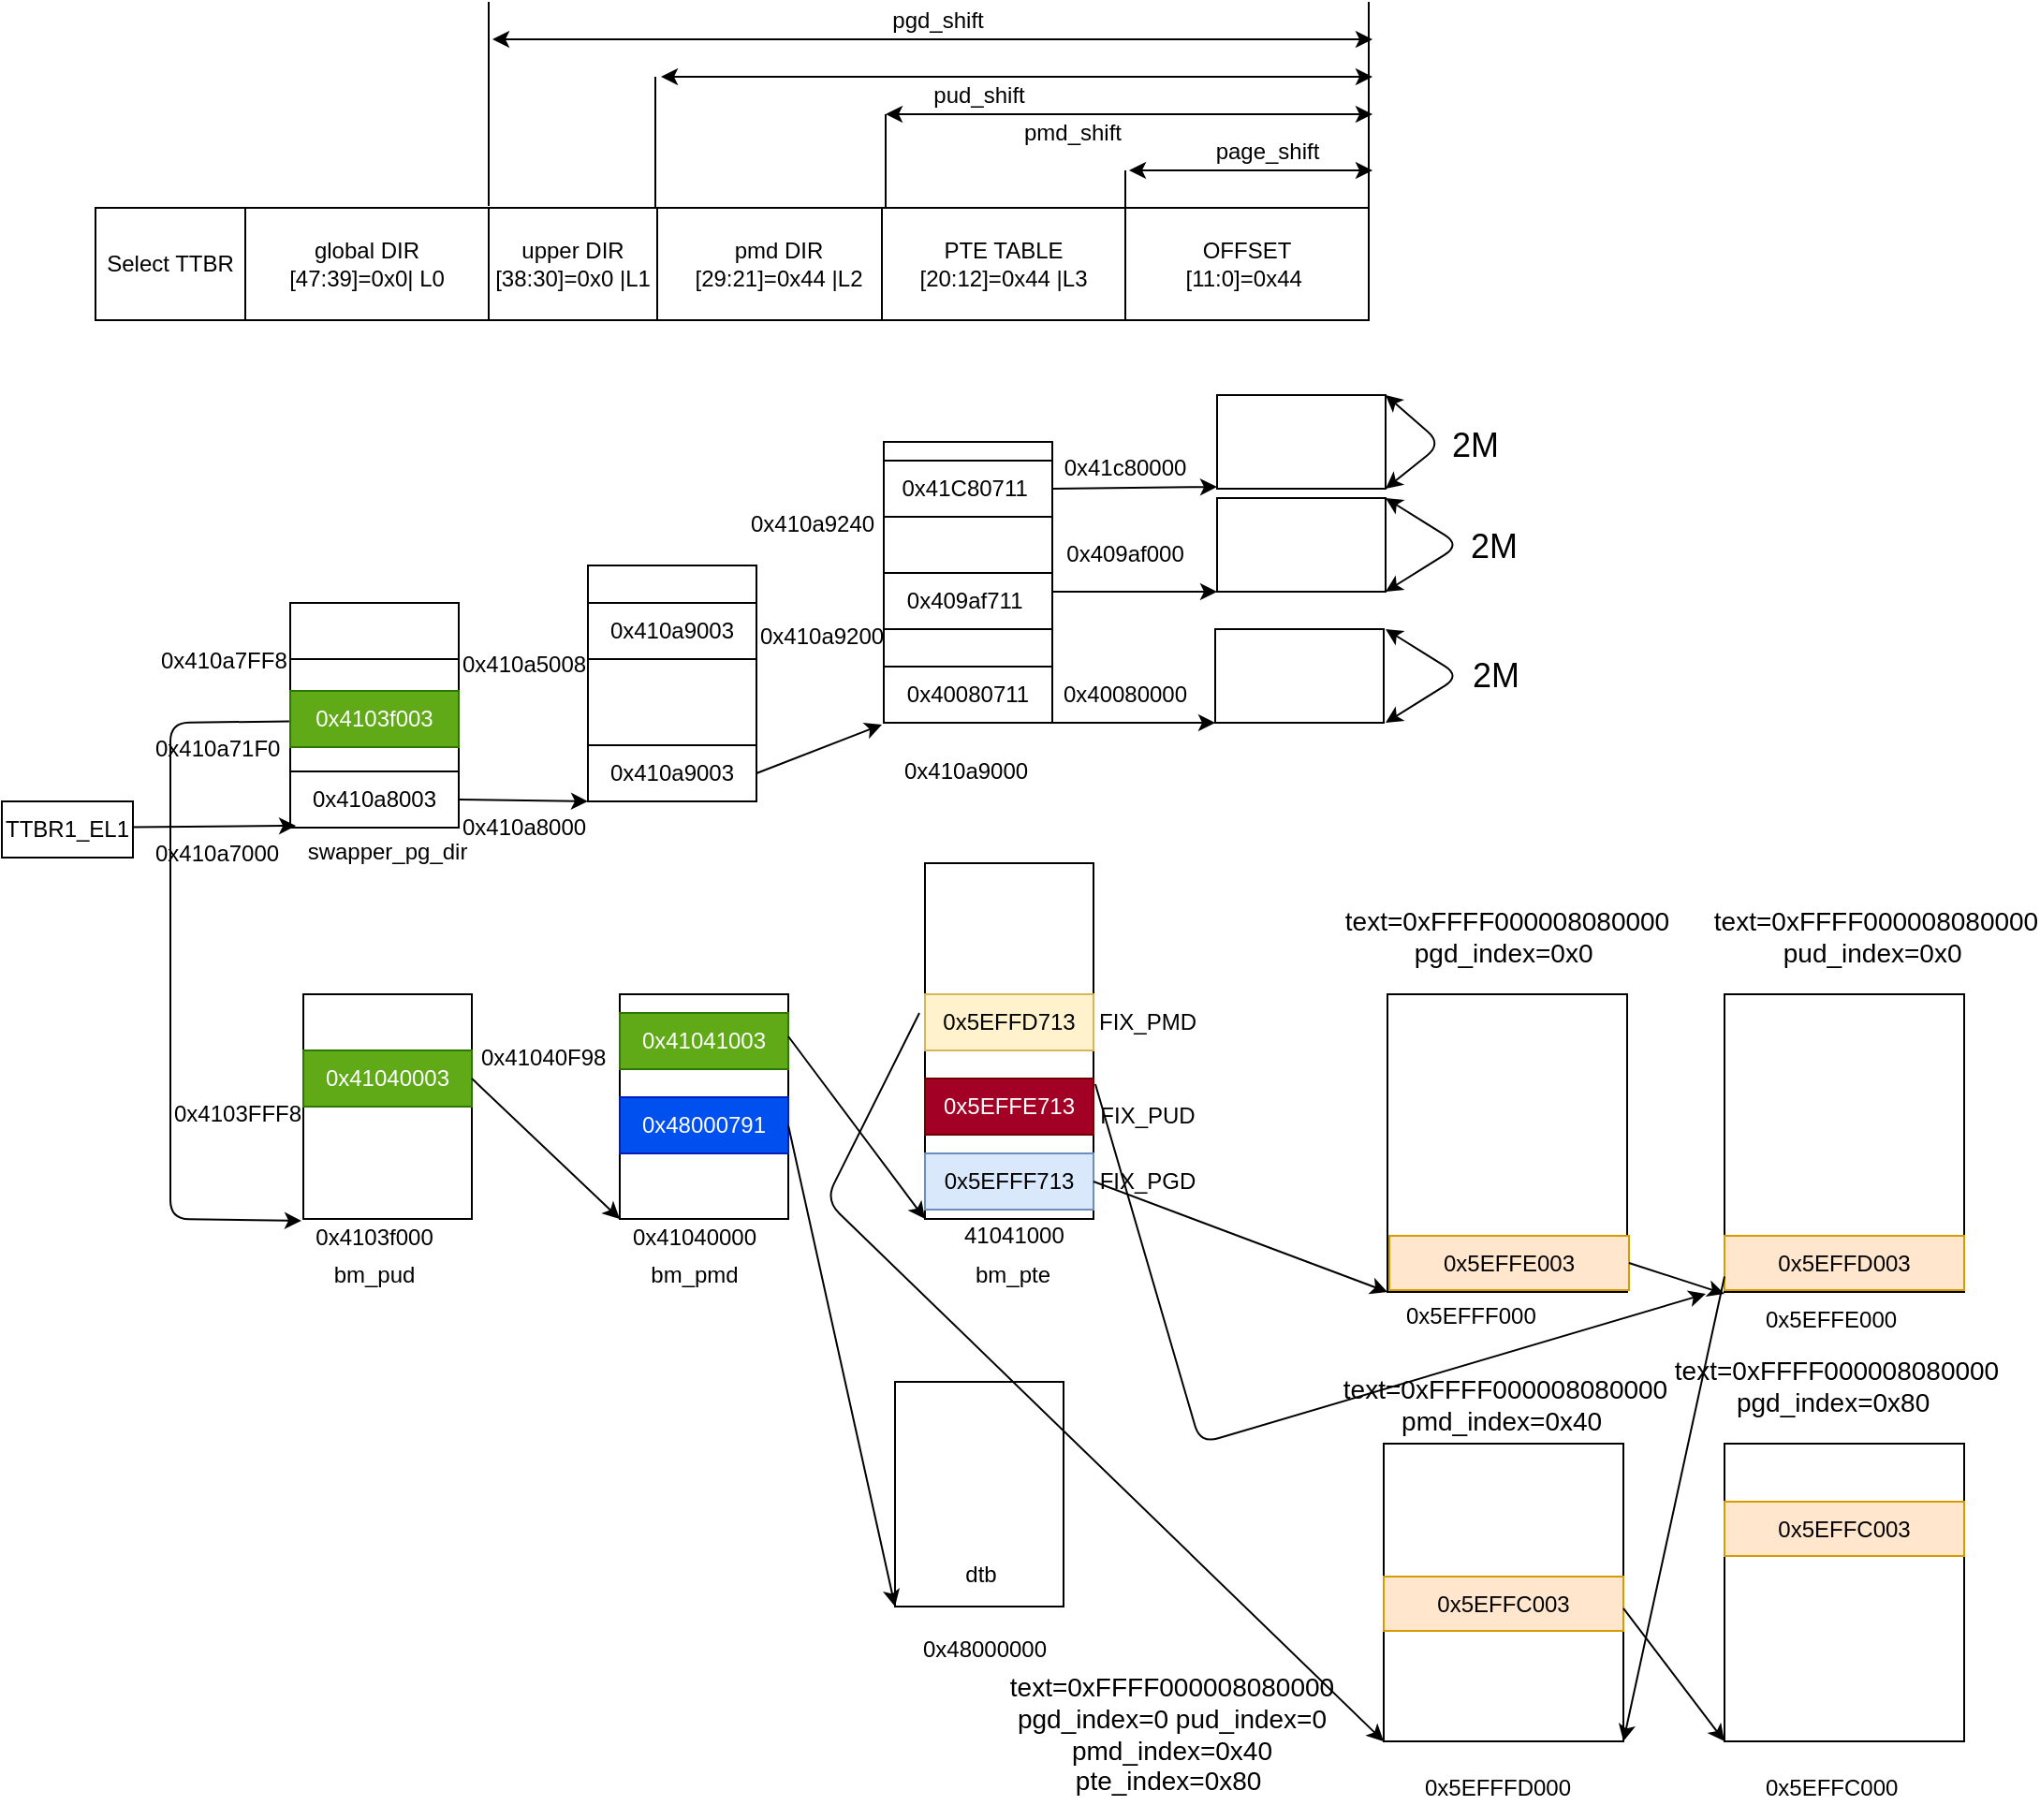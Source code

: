 <mxfile version="13.6.2" type="device"><diagram id="jogjM0BblvqriFZ8YtVY" name="Page-1"><mxGraphModel dx="2153" dy="806" grid="1" gridSize="10" guides="1" tooltips="1" connect="1" arrows="1" fold="1" page="1" pageScale="1" pageWidth="827" pageHeight="1169" math="0" shadow="0"><root><mxCell id="0"/><mxCell id="1" parent="0"/><mxCell id="8LdxlUi28L0D28EUbNrq-1" value="" style="rounded=0;whiteSpace=wrap;html=1;" parent="1" vertex="1"><mxGeometry x="-320" y="620" width="540" height="60" as="geometry"/></mxCell><mxCell id="8LdxlUi28L0D28EUbNrq-10" value="global DIR&lt;br&gt;[47:39]=0x0| L0" style="rounded=0;whiteSpace=wrap;html=1;" parent="1" vertex="1"><mxGeometry x="-250" y="620" width="130" height="60" as="geometry"/></mxCell><mxCell id="8LdxlUi28L0D28EUbNrq-15" value="upper DIR&lt;br&gt;[38:30]=0x0 |L1" style="rounded=0;whiteSpace=wrap;html=1;" parent="1" vertex="1"><mxGeometry x="-120" y="620" width="90" height="60" as="geometry"/></mxCell><mxCell id="8LdxlUi28L0D28EUbNrq-17" value="Select TTBR" style="rounded=0;whiteSpace=wrap;html=1;" parent="1" vertex="1"><mxGeometry x="-330" y="620" width="80" height="60" as="geometry"/></mxCell><mxCell id="8LdxlUi28L0D28EUbNrq-31" value="pmd DIR&lt;br&gt;[29:21]=0x44 |L2" style="rounded=0;whiteSpace=wrap;html=1;" parent="1" vertex="1"><mxGeometry x="-30" y="620" width="130" height="60" as="geometry"/></mxCell><mxCell id="NkKJX1Fluzjaa6-fKmBA-1" value="PTE TABLE&lt;br&gt;[20:12]=0x44 |L3" style="rounded=0;whiteSpace=wrap;html=1;" parent="1" vertex="1"><mxGeometry x="90" y="620" width="130" height="60" as="geometry"/></mxCell><mxCell id="NkKJX1Fluzjaa6-fKmBA-2" value="OFFSET&lt;br&gt;[11:0]=0x44&amp;nbsp;" style="rounded=0;whiteSpace=wrap;html=1;" parent="1" vertex="1"><mxGeometry x="220" y="620" width="130" height="60" as="geometry"/></mxCell><mxCell id="2hbvxVVikS6BB5GCfv5k-79" value="" style="rounded=0;whiteSpace=wrap;html=1;" parent="1" vertex="1"><mxGeometry x="-67" y="811" width="90" height="108" as="geometry"/></mxCell><mxCell id="2hbvxVVikS6BB5GCfv5k-80" value="" style="rounded=0;whiteSpace=wrap;html=1;" parent="1" vertex="1"><mxGeometry x="-67" y="907" width="90" height="30" as="geometry"/></mxCell><mxCell id="2hbvxVVikS6BB5GCfv5k-81" value="" style="rounded=0;whiteSpace=wrap;html=1;" parent="1" vertex="1"><mxGeometry x="-226" y="831" width="90" height="120" as="geometry"/></mxCell><mxCell id="2hbvxVVikS6BB5GCfv5k-82" style="edgeStyle=none;rounded=0;orthogonalLoop=1;jettySize=auto;html=1;exitX=1;exitY=0.5;exitDx=0;exitDy=0;entryX=0;entryY=1;entryDx=0;entryDy=0;" parent="1" source="2hbvxVVikS6BB5GCfv5k-83" target="2hbvxVVikS6BB5GCfv5k-80" edge="1"><mxGeometry relative="1" as="geometry"/></mxCell><mxCell id="2hbvxVVikS6BB5GCfv5k-83" value="0x410a8003" style="rounded=0;whiteSpace=wrap;html=1;" parent="1" vertex="1"><mxGeometry x="-226" y="921" width="90" height="30" as="geometry"/></mxCell><mxCell id="2hbvxVVikS6BB5GCfv5k-84" value="&lt;div style=&quot;text-align: center&quot;&gt;&lt;span&gt;&lt;font face=&quot;helvetica&quot;&gt;0x410a7000&lt;/font&gt;&lt;/span&gt;&lt;/div&gt;" style="text;whiteSpace=wrap;html=1;" parent="1" vertex="1"><mxGeometry x="-300" y="951" width="90" height="30" as="geometry"/></mxCell><mxCell id="2hbvxVVikS6BB5GCfv5k-85" value="&lt;div style=&quot;text-align: center&quot;&gt;&lt;span&gt;&lt;font face=&quot;helvetica&quot;&gt;0x410a8000&lt;/font&gt;&lt;/span&gt;&lt;/div&gt;" style="text;whiteSpace=wrap;html=1;" parent="1" vertex="1"><mxGeometry x="-136" y="937" width="90" height="30" as="geometry"/></mxCell><mxCell id="2hbvxVVikS6BB5GCfv5k-87" value="0x410a9003" style="rounded=0;whiteSpace=wrap;html=1;" parent="1" vertex="1"><mxGeometry x="-67" y="907" width="90" height="30" as="geometry"/></mxCell><mxCell id="2hbvxVVikS6BB5GCfv5k-88" value="" style="rounded=0;whiteSpace=wrap;html=1;" parent="1" vertex="1"><mxGeometry x="91" y="745" width="90" height="146" as="geometry"/></mxCell><mxCell id="2hbvxVVikS6BB5GCfv5k-90" value="&lt;div style=&quot;text-align: center&quot;&gt;&lt;span&gt;&lt;font face=&quot;helvetica&quot;&gt;0x410a9000&lt;/font&gt;&lt;/span&gt;&lt;/div&gt;" style="text;whiteSpace=wrap;html=1;" parent="1" vertex="1"><mxGeometry x="100" y="907" width="90" height="30" as="geometry"/></mxCell><mxCell id="2hbvxVVikS6BB5GCfv5k-91" value="0x409af711&amp;nbsp;" style="rounded=0;whiteSpace=wrap;html=1;" parent="1" vertex="1"><mxGeometry x="91" y="815" width="90" height="30" as="geometry"/></mxCell><mxCell id="2hbvxVVikS6BB5GCfv5k-92" value="&lt;div style=&quot;text-align: center&quot;&gt;&lt;font face=&quot;helvetica&quot;&gt;0x410a9200&lt;/font&gt;&lt;br&gt;&lt;/div&gt;" style="text;whiteSpace=wrap;html=1;" parent="1" vertex="1"><mxGeometry x="23" y="835" width="90" height="30" as="geometry"/></mxCell><mxCell id="2hbvxVVikS6BB5GCfv5k-93" value="" style="rounded=0;whiteSpace=wrap;html=1;" parent="1" vertex="1"><mxGeometry x="269" y="720" width="90" height="50" as="geometry"/></mxCell><mxCell id="2hbvxVVikS6BB5GCfv5k-96" value="" style="endArrow=classic;startArrow=classic;html=1;entryX=1;entryY=0;entryDx=0;entryDy=0;exitX=1;exitY=1;exitDx=0;exitDy=0;" parent="1" source="2hbvxVVikS6BB5GCfv5k-93" target="2hbvxVVikS6BB5GCfv5k-93" edge="1"><mxGeometry width="50" height="50" relative="1" as="geometry"><mxPoint x="439" y="802" as="sourcePoint"/><mxPoint x="439" y="721" as="targetPoint"/><Array as="points"><mxPoint x="389" y="746"/></Array></mxGeometry></mxCell><mxCell id="2hbvxVVikS6BB5GCfv5k-97" value="&lt;font style=&quot;font-size: 18px&quot;&gt;2M&lt;/font&gt;" style="text;html=1;strokeColor=none;fillColor=none;align=center;verticalAlign=middle;whiteSpace=wrap;rounded=0;" parent="1" vertex="1"><mxGeometry x="387" y="737" width="40" height="20" as="geometry"/></mxCell><mxCell id="2hbvxVVikS6BB5GCfv5k-101" value="0x41C80711&amp;nbsp;" style="rounded=0;whiteSpace=wrap;html=1;" parent="1" vertex="1"><mxGeometry x="91" y="755" width="90" height="30" as="geometry"/></mxCell><mxCell id="2hbvxVVikS6BB5GCfv5k-104" value="&lt;div style=&quot;text-align: center&quot;&gt;&lt;font face=&quot;helvetica&quot;&gt;0x410a9240&lt;/font&gt;&lt;br&gt;&lt;/div&gt;" style="text;whiteSpace=wrap;html=1;" parent="1" vertex="1"><mxGeometry x="18" y="775" width="90" height="30" as="geometry"/></mxCell><mxCell id="2hbvxVVikS6BB5GCfv5k-105" value="" style="rounded=0;whiteSpace=wrap;html=1;" parent="1" vertex="1"><mxGeometry x="269" y="775" width="90" height="50" as="geometry"/></mxCell><mxCell id="2hbvxVVikS6BB5GCfv5k-106" value="" style="endArrow=classic;html=1;exitX=1;exitY=0.5;exitDx=0;exitDy=0;entryX=0;entryY=1;entryDx=0;entryDy=0;" parent="1" source="2hbvxVVikS6BB5GCfv5k-101" edge="1"><mxGeometry width="50" height="50" relative="1" as="geometry"><mxPoint x="190" y="805" as="sourcePoint"/><mxPoint x="269" y="769" as="targetPoint"/></mxGeometry></mxCell><mxCell id="2hbvxVVikS6BB5GCfv5k-108" value="" style="endArrow=classic;html=1;exitX=1;exitY=0.5;exitDx=0;exitDy=0;entryX=0;entryY=1;entryDx=0;entryDy=0;" parent="1" target="2hbvxVVikS6BB5GCfv5k-105" edge="1"><mxGeometry width="50" height="50" relative="1" as="geometry"><mxPoint x="181" y="825" as="sourcePoint"/><mxPoint x="240" y="825" as="targetPoint"/></mxGeometry></mxCell><mxCell id="2hbvxVVikS6BB5GCfv5k-109" value="" style="endArrow=classic;startArrow=classic;html=1;entryX=1;entryY=0;entryDx=0;entryDy=0;exitX=1;exitY=1;exitDx=0;exitDy=0;" parent="1" source="2hbvxVVikS6BB5GCfv5k-105" target="2hbvxVVikS6BB5GCfv5k-105" edge="1"><mxGeometry width="50" height="50" relative="1" as="geometry"><mxPoint x="389" y="865" as="sourcePoint"/><mxPoint x="389" y="815" as="targetPoint"/><Array as="points"><mxPoint x="399" y="800"/></Array></mxGeometry></mxCell><mxCell id="2hbvxVVikS6BB5GCfv5k-110" value="&lt;font style=&quot;font-size: 18px&quot;&gt;2M&lt;/font&gt;" style="text;html=1;strokeColor=none;fillColor=none;align=center;verticalAlign=middle;whiteSpace=wrap;rounded=0;" parent="1" vertex="1"><mxGeometry x="396.5" y="791" width="40" height="20" as="geometry"/></mxCell><mxCell id="2hbvxVVikS6BB5GCfv5k-112" value="0x41c80000" style="text;html=1;strokeColor=none;fillColor=none;align=center;verticalAlign=middle;whiteSpace=wrap;rounded=0;" parent="1" vertex="1"><mxGeometry x="200" y="749" width="40" height="20" as="geometry"/></mxCell><mxCell id="2hbvxVVikS6BB5GCfv5k-114" value="0x409af000" style="text;html=1;strokeColor=none;fillColor=none;align=center;verticalAlign=middle;whiteSpace=wrap;rounded=0;" parent="1" vertex="1"><mxGeometry x="200" y="795" width="40" height="20" as="geometry"/></mxCell><mxCell id="2hbvxVVikS6BB5GCfv5k-118" value="swapper_pg_dir" style="text;html=1;strokeColor=none;fillColor=none;align=center;verticalAlign=middle;whiteSpace=wrap;rounded=0;" parent="1" vertex="1"><mxGeometry x="-194" y="954" width="40" height="20" as="geometry"/></mxCell><mxCell id="2hbvxVVikS6BB5GCfv5k-122" value="TTBR1_EL1" style="rounded=0;whiteSpace=wrap;html=1;" parent="1" vertex="1"><mxGeometry x="-380" y="937" width="70" height="30" as="geometry"/></mxCell><mxCell id="2hbvxVVikS6BB5GCfv5k-123" value="" style="endArrow=classic;html=1;exitX=1;exitY=0.5;exitDx=0;exitDy=0;entryX=0.856;entryY=-0.027;entryDx=0;entryDy=0;entryPerimeter=0;" parent="1" edge="1"><mxGeometry width="50" height="50" relative="1" as="geometry"><mxPoint x="-310" y="950.81" as="sourcePoint"/><mxPoint x="-222.96" y="950" as="targetPoint"/></mxGeometry></mxCell><mxCell id="s6u-cCBRzzgsNUjcH62i-3" value="0x410a9003" style="rounded=0;whiteSpace=wrap;html=1;" parent="1" vertex="1"><mxGeometry x="-67" y="831" width="90" height="30" as="geometry"/></mxCell><mxCell id="s6u-cCBRzzgsNUjcH62i-4" value="&lt;div style=&quot;text-align: center&quot;&gt;&lt;span&gt;&lt;font face=&quot;helvetica&quot;&gt;0x410a5008&lt;/font&gt;&lt;/span&gt;&lt;/div&gt;" style="text;whiteSpace=wrap;html=1;" parent="1" vertex="1"><mxGeometry x="-136" y="850" width="90" height="30" as="geometry"/></mxCell><mxCell id="s6u-cCBRzzgsNUjcH62i-10" value="" style="rounded=0;whiteSpace=wrap;html=1;" parent="1" vertex="1"><mxGeometry x="-320" y="620" width="540" height="60" as="geometry"/></mxCell><mxCell id="s6u-cCBRzzgsNUjcH62i-11" value="global DIR&lt;br&gt;[47:39]=0x0| L0" style="rounded=0;whiteSpace=wrap;html=1;" parent="1" vertex="1"><mxGeometry x="-250" y="620" width="130" height="60" as="geometry"/></mxCell><mxCell id="s6u-cCBRzzgsNUjcH62i-12" value="upper DIR&lt;br&gt;[38:30]=0x0 |L1" style="rounded=0;whiteSpace=wrap;html=1;" parent="1" vertex="1"><mxGeometry x="-120" y="620" width="90" height="60" as="geometry"/></mxCell><mxCell id="s6u-cCBRzzgsNUjcH62i-13" value="Select TTBR" style="rounded=0;whiteSpace=wrap;html=1;" parent="1" vertex="1"><mxGeometry x="-330" y="620" width="80" height="60" as="geometry"/></mxCell><mxCell id="s6u-cCBRzzgsNUjcH62i-14" value="pmd DIR&lt;br&gt;[29:21]=0x44 |L2" style="rounded=0;whiteSpace=wrap;html=1;" parent="1" vertex="1"><mxGeometry x="-30" y="620" width="130" height="60" as="geometry"/></mxCell><mxCell id="s6u-cCBRzzgsNUjcH62i-15" value="PTE TABLE&lt;br&gt;[20:12]=0x44 |L3" style="rounded=0;whiteSpace=wrap;html=1;" parent="1" vertex="1"><mxGeometry x="90" y="620" width="130" height="60" as="geometry"/></mxCell><mxCell id="s6u-cCBRzzgsNUjcH62i-16" value="OFFSET&lt;br&gt;[11:0]=0x44&amp;nbsp;" style="rounded=0;whiteSpace=wrap;html=1;" parent="1" vertex="1"><mxGeometry x="220" y="620" width="130" height="60" as="geometry"/></mxCell><mxCell id="s6u-cCBRzzgsNUjcH62i-17" value="" style="endArrow=none;html=1;exitX=1;exitY=0;exitDx=0;exitDy=0;" parent="1" source="s6u-cCBRzzgsNUjcH62i-16" edge="1"><mxGeometry width="50" height="50" relative="1" as="geometry"><mxPoint x="352" y="610" as="sourcePoint"/><mxPoint x="350" y="510" as="targetPoint"/></mxGeometry></mxCell><mxCell id="s6u-cCBRzzgsNUjcH62i-18" value="" style="endArrow=none;html=1;exitX=1;exitY=0;exitDx=0;exitDy=0;" parent="1" source="s6u-cCBRzzgsNUjcH62i-15" edge="1"><mxGeometry width="50" height="50" relative="1" as="geometry"><mxPoint x="112" y="740" as="sourcePoint"/><mxPoint x="220" y="600" as="targetPoint"/></mxGeometry></mxCell><mxCell id="s6u-cCBRzzgsNUjcH62i-19" value="" style="endArrow=none;html=1;" parent="1" edge="1"><mxGeometry width="50" height="50" relative="1" as="geometry"><mxPoint x="92" y="620" as="sourcePoint"/><mxPoint x="92" y="570" as="targetPoint"/></mxGeometry></mxCell><mxCell id="s6u-cCBRzzgsNUjcH62i-20" value="" style="endArrow=none;html=1;" parent="1" edge="1"><mxGeometry width="50" height="50" relative="1" as="geometry"><mxPoint x="-31" y="620" as="sourcePoint"/><mxPoint x="-31" y="550" as="targetPoint"/></mxGeometry></mxCell><mxCell id="s6u-cCBRzzgsNUjcH62i-21" value="" style="endArrow=none;html=1;" parent="1" edge="1"><mxGeometry width="50" height="50" relative="1" as="geometry"><mxPoint x="-120" y="619" as="sourcePoint"/><mxPoint x="-120" y="510" as="targetPoint"/></mxGeometry></mxCell><mxCell id="s6u-cCBRzzgsNUjcH62i-22" value="page_shift" style="text;html=1;strokeColor=none;fillColor=none;align=center;verticalAlign=middle;whiteSpace=wrap;rounded=0;" parent="1" vertex="1"><mxGeometry x="268.5" y="580" width="53.5" height="20" as="geometry"/></mxCell><mxCell id="s6u-cCBRzzgsNUjcH62i-23" value="" style="endArrow=classic;startArrow=classic;html=1;" parent="1" edge="1"><mxGeometry width="50" height="50" relative="1" as="geometry"><mxPoint x="222" y="600" as="sourcePoint"/><mxPoint x="352" y="600" as="targetPoint"/></mxGeometry></mxCell><mxCell id="s6u-cCBRzzgsNUjcH62i-24" value="" style="endArrow=classic;startArrow=classic;html=1;" parent="1" edge="1"><mxGeometry width="50" height="50" relative="1" as="geometry"><mxPoint x="92" y="570" as="sourcePoint"/><mxPoint x="352" y="570" as="targetPoint"/></mxGeometry></mxCell><mxCell id="s6u-cCBRzzgsNUjcH62i-25" value="pmd_shift" style="text;html=1;strokeColor=none;fillColor=none;align=center;verticalAlign=middle;whiteSpace=wrap;rounded=0;" parent="1" vertex="1"><mxGeometry x="172" y="570" width="40" height="20" as="geometry"/></mxCell><mxCell id="s6u-cCBRzzgsNUjcH62i-26" value="" style="endArrow=classic;startArrow=classic;html=1;" parent="1" edge="1"><mxGeometry width="50" height="50" relative="1" as="geometry"><mxPoint x="-28" y="550" as="sourcePoint"/><mxPoint x="352" y="550" as="targetPoint"/></mxGeometry></mxCell><mxCell id="s6u-cCBRzzgsNUjcH62i-27" value="pud_shift" style="text;html=1;strokeColor=none;fillColor=none;align=center;verticalAlign=middle;whiteSpace=wrap;rounded=0;" parent="1" vertex="1"><mxGeometry x="122" y="550" width="40" height="20" as="geometry"/></mxCell><mxCell id="s6u-cCBRzzgsNUjcH62i-28" value="" style="endArrow=classic;startArrow=classic;html=1;" parent="1" edge="1"><mxGeometry width="50" height="50" relative="1" as="geometry"><mxPoint x="-118" y="530" as="sourcePoint"/><mxPoint x="352" y="530" as="targetPoint"/></mxGeometry></mxCell><mxCell id="s6u-cCBRzzgsNUjcH62i-29" value="pgd_shift" style="text;html=1;strokeColor=none;fillColor=none;align=center;verticalAlign=middle;whiteSpace=wrap;rounded=0;" parent="1" vertex="1"><mxGeometry x="100" y="510" width="40" height="20" as="geometry"/></mxCell><mxCell id="1NFqYCsExWAdkSg0N49d-1" value="0x40080711" style="rounded=0;whiteSpace=wrap;html=1;" parent="1" vertex="1"><mxGeometry x="91" y="865" width="90" height="30" as="geometry"/></mxCell><mxCell id="1NFqYCsExWAdkSg0N49d-2" value="" style="rounded=0;whiteSpace=wrap;html=1;" parent="1" vertex="1"><mxGeometry x="268" y="845" width="90" height="50" as="geometry"/></mxCell><mxCell id="1NFqYCsExWAdkSg0N49d-3" value="" style="endArrow=classic;html=1;exitX=1;exitY=0.5;exitDx=0;exitDy=0;entryX=0;entryY=1;entryDx=0;entryDy=0;" parent="1" edge="1"><mxGeometry width="50" height="50" relative="1" as="geometry"><mxPoint x="180" y="895" as="sourcePoint"/><mxPoint x="268" y="895" as="targetPoint"/></mxGeometry></mxCell><mxCell id="1NFqYCsExWAdkSg0N49d-4" value="0x40080000" style="text;html=1;strokeColor=none;fillColor=none;align=center;verticalAlign=middle;whiteSpace=wrap;rounded=0;" parent="1" vertex="1"><mxGeometry x="200" y="870" width="40" height="20" as="geometry"/></mxCell><mxCell id="1NFqYCsExWAdkSg0N49d-5" value="" style="endArrow=classic;startArrow=classic;html=1;entryX=1;entryY=0;entryDx=0;entryDy=0;exitX=1;exitY=1;exitDx=0;exitDy=0;" parent="1" edge="1"><mxGeometry width="50" height="50" relative="1" as="geometry"><mxPoint x="359" y="895" as="sourcePoint"/><mxPoint x="359" y="845" as="targetPoint"/><Array as="points"><mxPoint x="399" y="870"/></Array></mxGeometry></mxCell><mxCell id="1NFqYCsExWAdkSg0N49d-6" value="&lt;font style=&quot;font-size: 18px&quot;&gt;2M&lt;/font&gt;" style="text;html=1;strokeColor=none;fillColor=none;align=center;verticalAlign=middle;whiteSpace=wrap;rounded=0;" parent="1" vertex="1"><mxGeometry x="398" y="860" width="40" height="20" as="geometry"/></mxCell><mxCell id="G7Vl7N4VDnxcwTHmnSyK-1" value="" style="endArrow=classic;html=1;exitX=1;exitY=0.5;exitDx=0;exitDy=0;" parent="1" source="2hbvxVVikS6BB5GCfv5k-87" edge="1"><mxGeometry width="50" height="50" relative="1" as="geometry"><mxPoint x="40" y="946" as="sourcePoint"/><mxPoint x="90" y="896" as="targetPoint"/></mxGeometry></mxCell><mxCell id="G7Vl7N4VDnxcwTHmnSyK-2" value="" style="rounded=0;whiteSpace=wrap;html=1;" parent="1" vertex="1"><mxGeometry x="-226" y="831" width="90" height="30" as="geometry"/></mxCell><mxCell id="G7Vl7N4VDnxcwTHmnSyK-3" value="&lt;div style=&quot;text-align: center&quot;&gt;&lt;span&gt;&lt;font face=&quot;helvetica&quot;&gt;0x410a7FF8&lt;/font&gt;&lt;/span&gt;&lt;/div&gt;" style="text;whiteSpace=wrap;html=1;" parent="1" vertex="1"><mxGeometry x="-297" y="848" width="90" height="30" as="geometry"/></mxCell><mxCell id="Q-GKwpE_chXo1rnTAcM4-1" value="0x4103f003" style="rounded=0;whiteSpace=wrap;html=1;fillColor=#60a917;strokeColor=#2D7600;fontColor=#ffffff;" parent="1" vertex="1"><mxGeometry x="-226" y="878" width="90" height="30" as="geometry"/></mxCell><mxCell id="Q-GKwpE_chXo1rnTAcM4-2" value="&lt;div style=&quot;text-align: center&quot;&gt;&lt;span&gt;&lt;font face=&quot;helvetica&quot;&gt;0x410a71F0&lt;/font&gt;&lt;/span&gt;&lt;/div&gt;" style="text;whiteSpace=wrap;html=1;" parent="1" vertex="1"><mxGeometry x="-300" y="895" width="90" height="30" as="geometry"/></mxCell><mxCell id="Q-GKwpE_chXo1rnTAcM4-5" value="" style="rounded=0;whiteSpace=wrap;html=1;" parent="1" vertex="1"><mxGeometry x="-219" y="1040" width="90" height="120" as="geometry"/></mxCell><mxCell id="Q-GKwpE_chXo1rnTAcM4-6" value="" style="rounded=0;whiteSpace=wrap;html=1;" parent="1" vertex="1"><mxGeometry x="-50" y="1040" width="90" height="120" as="geometry"/></mxCell><mxCell id="Q-GKwpE_chXo1rnTAcM4-7" value="bm_pud" style="text;html=1;strokeColor=none;fillColor=none;align=center;verticalAlign=middle;whiteSpace=wrap;rounded=0;" parent="1" vertex="1"><mxGeometry x="-201" y="1180" width="40" height="20" as="geometry"/></mxCell><mxCell id="Q-GKwpE_chXo1rnTAcM4-8" value="bm_pmd" style="text;html=1;strokeColor=none;fillColor=none;align=center;verticalAlign=middle;whiteSpace=wrap;rounded=0;" parent="1" vertex="1"><mxGeometry x="-30" y="1180" width="40" height="20" as="geometry"/></mxCell><mxCell id="Q-GKwpE_chXo1rnTAcM4-9" value="" style="rounded=0;whiteSpace=wrap;html=1;" parent="1" vertex="1"><mxGeometry x="113" y="970" width="90" height="190" as="geometry"/></mxCell><mxCell id="Q-GKwpE_chXo1rnTAcM4-10" value="bm_pte" style="text;html=1;strokeColor=none;fillColor=none;align=center;verticalAlign=middle;whiteSpace=wrap;rounded=0;" parent="1" vertex="1"><mxGeometry x="140" y="1180" width="40" height="20" as="geometry"/></mxCell><mxCell id="Q-GKwpE_chXo1rnTAcM4-11" value="0x4103f000" style="text;html=1;strokeColor=none;fillColor=none;align=center;verticalAlign=middle;whiteSpace=wrap;rounded=0;" parent="1" vertex="1"><mxGeometry x="-201" y="1160" width="40" height="20" as="geometry"/></mxCell><mxCell id="Q-GKwpE_chXo1rnTAcM4-12" value="0x41040000" style="text;html=1;strokeColor=none;fillColor=none;align=center;verticalAlign=middle;whiteSpace=wrap;rounded=0;" parent="1" vertex="1"><mxGeometry x="-30" y="1160" width="40" height="20" as="geometry"/></mxCell><mxCell id="Q-GKwpE_chXo1rnTAcM4-13" value="41041000" style="text;whiteSpace=wrap;html=1;" parent="1" vertex="1"><mxGeometry x="132" y="1155" width="80" height="30" as="geometry"/></mxCell><mxCell id="Q-GKwpE_chXo1rnTAcM4-16" value="" style="endArrow=classic;html=1;exitX=0.816;exitY=-0.025;exitDx=0;exitDy=0;exitPerimeter=0;" parent="1" source="Q-GKwpE_chXo1rnTAcM4-2" edge="1"><mxGeometry width="50" height="50" relative="1" as="geometry"><mxPoint x="-310" y="1120" as="sourcePoint"/><mxPoint x="-220" y="1161" as="targetPoint"/><Array as="points"><mxPoint x="-290" y="895"/><mxPoint x="-290" y="1160"/></Array></mxGeometry></mxCell><mxCell id="5SW9_X3ZM82j4UzZoXEV-1" value="0x41040003" style="rounded=0;whiteSpace=wrap;html=1;fillColor=#60a917;strokeColor=#2D7600;fontColor=#ffffff;" parent="1" vertex="1"><mxGeometry x="-219" y="1070" width="90" height="30" as="geometry"/></mxCell><mxCell id="5SW9_X3ZM82j4UzZoXEV-3" value="0x4103FFF8" style="text;whiteSpace=wrap;html=1;" parent="1" vertex="1"><mxGeometry x="-290" y="1090" width="80" height="30" as="geometry"/></mxCell><mxCell id="5SW9_X3ZM82j4UzZoXEV-4" value="" style="endArrow=classic;html=1;exitX=1;exitY=0.5;exitDx=0;exitDy=0;" parent="1" source="5SW9_X3ZM82j4UzZoXEV-1" edge="1"><mxGeometry width="50" height="50" relative="1" as="geometry"><mxPoint x="-100" y="1210" as="sourcePoint"/><mxPoint x="-50" y="1160" as="targetPoint"/></mxGeometry></mxCell><mxCell id="5SW9_X3ZM82j4UzZoXEV-5" value="0x41041003" style="rounded=0;whiteSpace=wrap;html=1;fillColor=#60a917;strokeColor=#2D7600;fontColor=#ffffff;" parent="1" vertex="1"><mxGeometry x="-50" y="1050" width="90" height="30" as="geometry"/></mxCell><mxCell id="5SW9_X3ZM82j4UzZoXEV-6" value="0x41040F98" style="text;whiteSpace=wrap;html=1;" parent="1" vertex="1"><mxGeometry x="-126" y="1060" width="80" height="30" as="geometry"/></mxCell><mxCell id="5SW9_X3ZM82j4UzZoXEV-7" value="" style="endArrow=classic;html=1;exitX=1;exitY=0.5;exitDx=0;exitDy=0;entryX=0;entryY=1;entryDx=0;entryDy=0;" parent="1" target="Q-GKwpE_chXo1rnTAcM4-9" edge="1"><mxGeometry width="50" height="50" relative="1" as="geometry"><mxPoint x="40" y="1062.5" as="sourcePoint"/><mxPoint x="119" y="1137.5" as="targetPoint"/></mxGeometry></mxCell><mxCell id="9fwB5BtVBP-_tCeFG1sO-2" value="0x5EFFD713" style="rounded=0;whiteSpace=wrap;html=1;fillColor=#fff2cc;strokeColor=#d6b656;" parent="1" vertex="1"><mxGeometry x="113" y="1040" width="90" height="30" as="geometry"/></mxCell><mxCell id="82R7tjk9jPcVFqfLfw1A-2" value="0x5EFFE713" style="rounded=0;whiteSpace=wrap;html=1;fillColor=#a20025;strokeColor=#6F0000;fontColor=#ffffff;" parent="1" vertex="1"><mxGeometry x="113" y="1085" width="90" height="30" as="geometry"/></mxCell><mxCell id="82R7tjk9jPcVFqfLfw1A-4" value="FIX_PUD" style="text;html=1;strokeColor=none;fillColor=none;align=center;verticalAlign=middle;whiteSpace=wrap;rounded=0;" parent="1" vertex="1"><mxGeometry x="212" y="1095" width="40" height="20" as="geometry"/></mxCell><mxCell id="82R7tjk9jPcVFqfLfw1A-5" value="FIX_PMD" style="text;html=1;strokeColor=none;fillColor=none;align=center;verticalAlign=middle;whiteSpace=wrap;rounded=0;" parent="1" vertex="1"><mxGeometry x="212" y="1045" width="40" height="20" as="geometry"/></mxCell><mxCell id="83XYbHLJgT6XdNqlwnkv-1" value="" style="rounded=0;whiteSpace=wrap;html=1;" parent="1" vertex="1"><mxGeometry x="97" y="1247" width="90" height="120" as="geometry"/></mxCell><mxCell id="83XYbHLJgT6XdNqlwnkv-2" value="0x48000791" style="rounded=0;whiteSpace=wrap;html=1;fillColor=#0050ef;strokeColor=#001DBC;fontColor=#ffffff;" parent="1" vertex="1"><mxGeometry x="-50" y="1095" width="90" height="30" as="geometry"/></mxCell><mxCell id="83XYbHLJgT6XdNqlwnkv-3" value="" style="endArrow=classic;html=1;exitX=1;exitY=0.5;exitDx=0;exitDy=0;entryX=0;entryY=1;entryDx=0;entryDy=0;" parent="1" source="83XYbHLJgT6XdNqlwnkv-2" target="83XYbHLJgT6XdNqlwnkv-1" edge="1"><mxGeometry width="50" height="50" relative="1" as="geometry"><mxPoint x="140" y="1330" as="sourcePoint"/><mxPoint x="190" y="1280" as="targetPoint"/></mxGeometry></mxCell><mxCell id="83XYbHLJgT6XdNqlwnkv-4" value="0x48000000" style="text;html=1;strokeColor=none;fillColor=none;align=center;verticalAlign=middle;whiteSpace=wrap;rounded=0;" parent="1" vertex="1"><mxGeometry x="125" y="1380" width="40" height="20" as="geometry"/></mxCell><mxCell id="83XYbHLJgT6XdNqlwnkv-5" value="dtb" style="text;html=1;strokeColor=none;fillColor=none;align=center;verticalAlign=middle;whiteSpace=wrap;rounded=0;" parent="1" vertex="1"><mxGeometry x="123" y="1340" width="40" height="20" as="geometry"/></mxCell><mxCell id="D2PGT_hGn1wiJ_mJBfzA-1" value="0x5EFFF713" style="rounded=0;whiteSpace=wrap;html=1;fillColor=#dae8fc;strokeColor=#6c8ebf;" parent="1" vertex="1"><mxGeometry x="113" y="1125" width="90" height="30" as="geometry"/></mxCell><mxCell id="D2PGT_hGn1wiJ_mJBfzA-2" value="FIX_PGD" style="text;html=1;strokeColor=none;fillColor=none;align=center;verticalAlign=middle;whiteSpace=wrap;rounded=0;" parent="1" vertex="1"><mxGeometry x="212" y="1130" width="40" height="20" as="geometry"/></mxCell><mxCell id="D2PGT_hGn1wiJ_mJBfzA-3" value="" style="rounded=0;whiteSpace=wrap;html=1;" parent="1" vertex="1"><mxGeometry x="360" y="1040" width="128" height="159" as="geometry"/></mxCell><mxCell id="D2PGT_hGn1wiJ_mJBfzA-4" value="" style="endArrow=classic;html=1;exitX=1;exitY=0.5;exitDx=0;exitDy=0;entryX=0;entryY=1;entryDx=0;entryDy=0;" parent="1" source="D2PGT_hGn1wiJ_mJBfzA-1" target="D2PGT_hGn1wiJ_mJBfzA-3" edge="1"><mxGeometry width="50" height="50" relative="1" as="geometry"><mxPoint x="280" y="1190" as="sourcePoint"/><mxPoint x="330" y="1140" as="targetPoint"/></mxGeometry></mxCell><mxCell id="D2PGT_hGn1wiJ_mJBfzA-5" value="0x5EFFF000" style="text;whiteSpace=wrap;html=1;" parent="1" vertex="1"><mxGeometry x="368" y="1198" width="80" height="30" as="geometry"/></mxCell><mxCell id="E3cnPCgA24xz3N3KiS0X-5" value="" style="rounded=0;whiteSpace=wrap;html=1;" parent="1" vertex="1"><mxGeometry x="540" y="1040" width="128" height="159" as="geometry"/></mxCell><mxCell id="E3cnPCgA24xz3N3KiS0X-6" value="0x5EFFE003" style="rounded=0;whiteSpace=wrap;html=1;fillColor=#ffe6cc;strokeColor=#d79b00;" parent="1" vertex="1"><mxGeometry x="361" y="1169" width="128" height="29" as="geometry"/></mxCell><mxCell id="E3cnPCgA24xz3N3KiS0X-8" value="" style="endArrow=classic;html=1;exitX=1;exitY=0.5;exitDx=0;exitDy=0;" parent="1" source="E3cnPCgA24xz3N3KiS0X-6" edge="1"><mxGeometry width="50" height="50" relative="1" as="geometry"><mxPoint x="540" y="1290" as="sourcePoint"/><mxPoint x="540" y="1200" as="targetPoint"/></mxGeometry></mxCell><mxCell id="E3cnPCgA24xz3N3KiS0X-9" value="0x5EFFE000" style="text;whiteSpace=wrap;html=1;" parent="1" vertex="1"><mxGeometry x="560" y="1200" width="80" height="30" as="geometry"/></mxCell><mxCell id="E3cnPCgA24xz3N3KiS0X-13" value="&lt;font style=&quot;font-size: 14px&quot;&gt;text=0xFFFF000008080000&lt;br&gt;pgd_index=0x0&amp;nbsp;&lt;/font&gt;" style="text;html=1;strokeColor=none;fillColor=none;align=center;verticalAlign=middle;whiteSpace=wrap;rounded=0;" parent="1" vertex="1"><mxGeometry x="363" y="990" width="122" height="37" as="geometry"/></mxCell><mxCell id="E3cnPCgA24xz3N3KiS0X-14" value="&lt;font style=&quot;font-size: 14px&quot;&gt;text=0xFFFF000008080000&lt;br&gt;pgd_index=0 pud_index=0&lt;br&gt;pmd_index=0x40 pte_index=0x80&amp;nbsp;&lt;/font&gt;" style="text;html=1;strokeColor=none;fillColor=none;align=center;verticalAlign=middle;whiteSpace=wrap;rounded=0;" parent="1" vertex="1"><mxGeometry x="150" y="1400" width="190" height="70" as="geometry"/></mxCell><mxCell id="E3cnPCgA24xz3N3KiS0X-15" value="&lt;font style=&quot;font-size: 14px&quot;&gt;text=0xFFFF000008080000&lt;br&gt;pud_index=0x0&amp;nbsp;&lt;/font&gt;" style="text;html=1;strokeColor=none;fillColor=none;align=center;verticalAlign=middle;whiteSpace=wrap;rounded=0;" parent="1" vertex="1"><mxGeometry x="560" y="990" width="122" height="37" as="geometry"/></mxCell><mxCell id="ixDSvM3Zgu5ytZy9fDSd-1" value="" style="endArrow=classic;html=1;exitX=1.011;exitY=0.621;exitDx=0;exitDy=0;exitPerimeter=0;" parent="1" source="Q-GKwpE_chXo1rnTAcM4-9" edge="1"><mxGeometry width="50" height="50" relative="1" as="geometry"><mxPoint x="290" y="1140" as="sourcePoint"/><mxPoint x="530" y="1200" as="targetPoint"/><Array as="points"><mxPoint x="260" y="1280"/></Array></mxGeometry></mxCell><mxCell id="ixDSvM3Zgu5ytZy9fDSd-3" value="" style="rounded=0;whiteSpace=wrap;html=1;" parent="1" vertex="1"><mxGeometry x="358" y="1280" width="128" height="159" as="geometry"/></mxCell><mxCell id="ixDSvM3Zgu5ytZy9fDSd-4" value="" style="rounded=0;whiteSpace=wrap;html=1;" parent="1" vertex="1"><mxGeometry x="540" y="1280" width="128" height="159" as="geometry"/></mxCell><mxCell id="ixDSvM3Zgu5ytZy9fDSd-5" value="0x5EFFD003" style="rounded=0;whiteSpace=wrap;html=1;fillColor=#ffe6cc;strokeColor=#d79b00;" parent="1" vertex="1"><mxGeometry x="540" y="1169" width="128" height="29" as="geometry"/></mxCell><mxCell id="ixDSvM3Zgu5ytZy9fDSd-6" value="" style="endArrow=classic;html=1;exitX=0;exitY=0.75;exitDx=0;exitDy=0;entryX=1;entryY=1;entryDx=0;entryDy=0;" parent="1" source="ixDSvM3Zgu5ytZy9fDSd-5" target="ixDSvM3Zgu5ytZy9fDSd-3" edge="1"><mxGeometry width="50" height="50" relative="1" as="geometry"><mxPoint x="290" y="1450" as="sourcePoint"/><mxPoint x="340" y="1400" as="targetPoint"/></mxGeometry></mxCell><mxCell id="ixDSvM3Zgu5ytZy9fDSd-7" value="0x5EFFFD000" style="text;whiteSpace=wrap;html=1;" parent="1" vertex="1"><mxGeometry x="378" y="1450" width="80" height="30" as="geometry"/></mxCell><mxCell id="ixDSvM3Zgu5ytZy9fDSd-8" value="" style="endArrow=classic;html=1;entryX=0;entryY=1;entryDx=0;entryDy=0;" parent="1" target="ixDSvM3Zgu5ytZy9fDSd-3" edge="1"><mxGeometry width="50" height="50" relative="1" as="geometry"><mxPoint x="110" y="1050" as="sourcePoint"/><mxPoint x="70" y="1230" as="targetPoint"/><Array as="points"><mxPoint x="60" y="1150"/></Array></mxGeometry></mxCell><mxCell id="HeASW-_g45aKqyT0CKF2-1" value="&lt;font style=&quot;font-size: 14px&quot;&gt;text=0xFFFF000008080000&lt;br&gt;pmd_index=0x40&amp;nbsp;&lt;/font&gt;" style="text;html=1;strokeColor=none;fillColor=none;align=center;verticalAlign=middle;whiteSpace=wrap;rounded=0;" parent="1" vertex="1"><mxGeometry x="362" y="1240" width="122" height="37" as="geometry"/></mxCell><mxCell id="HeASW-_g45aKqyT0CKF2-2" value="&lt;font style=&quot;font-size: 14px&quot;&gt;text=0xFFFF000008080000&lt;br&gt;pgd_index=0x80&amp;nbsp;&lt;/font&gt;" style="text;html=1;strokeColor=none;fillColor=none;align=center;verticalAlign=middle;whiteSpace=wrap;rounded=0;" parent="1" vertex="1"><mxGeometry x="539" y="1230" width="122" height="37" as="geometry"/></mxCell><mxCell id="HeASW-_g45aKqyT0CKF2-3" value="0x5EFFC003" style="rounded=0;whiteSpace=wrap;html=1;fillColor=#ffe6cc;strokeColor=#d79b00;" parent="1" vertex="1"><mxGeometry x="358" y="1351" width="128" height="29" as="geometry"/></mxCell><mxCell id="HeASW-_g45aKqyT0CKF2-4" value="0x5EFFC000" style="text;whiteSpace=wrap;html=1;" parent="1" vertex="1"><mxGeometry x="560" y="1450" width="80" height="30" as="geometry"/></mxCell><mxCell id="HeASW-_g45aKqyT0CKF2-5" value="" style="endArrow=classic;html=1;exitX=1;exitY=0.553;exitDx=0;exitDy=0;exitPerimeter=0;entryX=0;entryY=1;entryDx=0;entryDy=0;" parent="1" source="ixDSvM3Zgu5ytZy9fDSd-3" target="ixDSvM3Zgu5ytZy9fDSd-4" edge="1"><mxGeometry width="50" height="50" relative="1" as="geometry"><mxPoint x="490" y="1470" as="sourcePoint"/><mxPoint x="540" y="1420" as="targetPoint"/></mxGeometry></mxCell><mxCell id="Bq1XVydXA1uVjXF8-9Qx-1" value="0x5EFFC003" style="rounded=0;whiteSpace=wrap;html=1;fillColor=#ffe6cc;strokeColor=#d79b00;" parent="1" vertex="1"><mxGeometry x="540" y="1311" width="128" height="29" as="geometry"/></mxCell></root></mxGraphModel></diagram></mxfile>